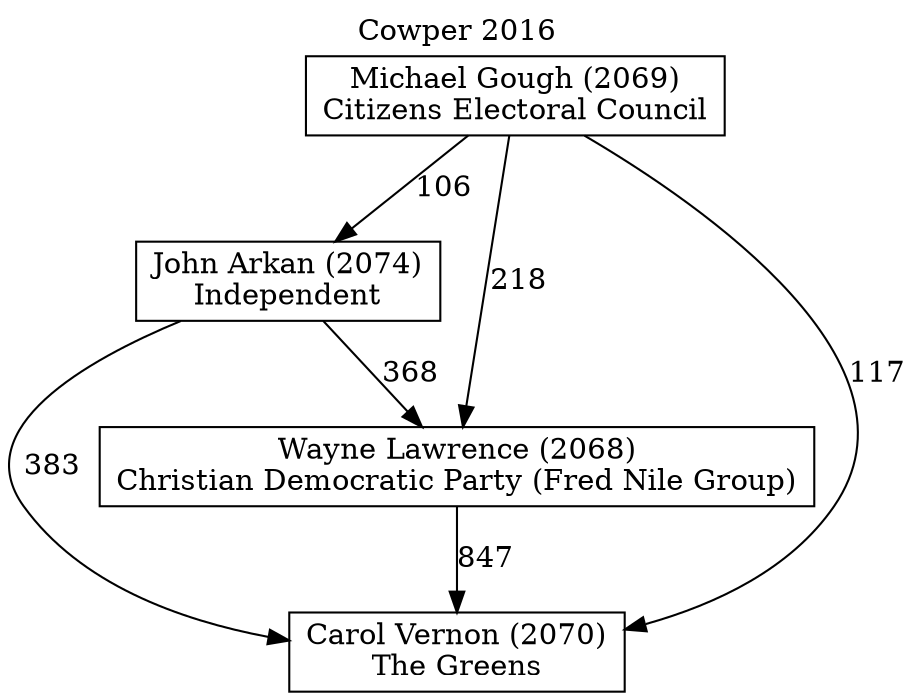 // House preference flow
digraph "Carol Vernon (2070)_Cowper_2016" {
	graph [label="Cowper 2016" labelloc=t mclimit=10]
	node [shape=box]
	"John Arkan (2074)" [label="John Arkan (2074)
Independent"]
	"Michael Gough (2069)" [label="Michael Gough (2069)
Citizens Electoral Council"]
	"Wayne Lawrence (2068)" [label="Wayne Lawrence (2068)
Christian Democratic Party (Fred Nile Group)"]
	"Carol Vernon (2070)" [label="Carol Vernon (2070)
The Greens"]
	"John Arkan (2074)" -> "Carol Vernon (2070)" [label=383]
	"Michael Gough (2069)" -> "John Arkan (2074)" [label=106]
	"Wayne Lawrence (2068)" -> "Carol Vernon (2070)" [label=847]
	"John Arkan (2074)" -> "Wayne Lawrence (2068)" [label=368]
	"Michael Gough (2069)" -> "Carol Vernon (2070)" [label=117]
	"Michael Gough (2069)" -> "Wayne Lawrence (2068)" [label=218]
}

